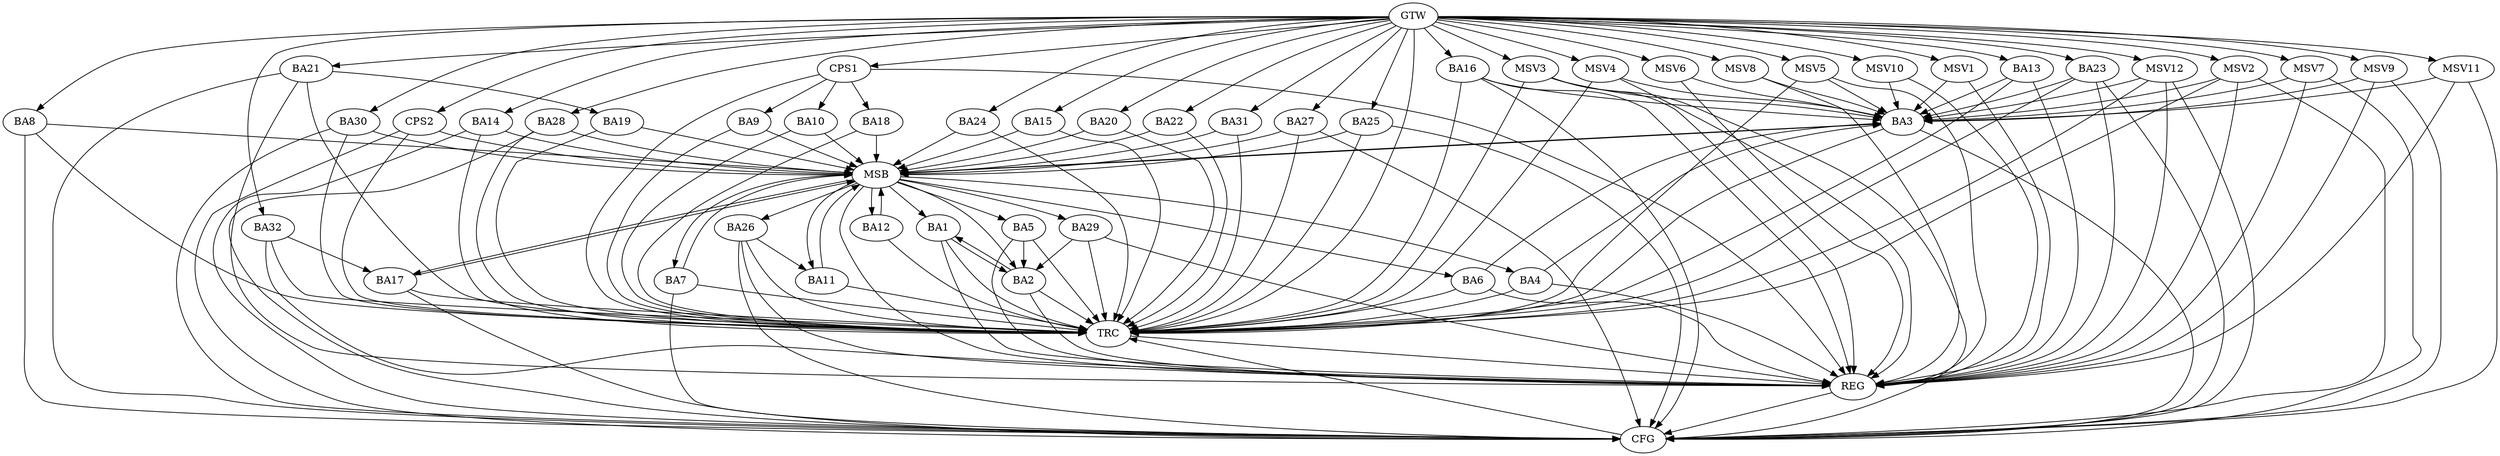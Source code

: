 strict digraph G {
  BA1 [ label="BA1" ];
  BA2 [ label="BA2" ];
  BA3 [ label="BA3" ];
  BA4 [ label="BA4" ];
  BA5 [ label="BA5" ];
  BA6 [ label="BA6" ];
  BA7 [ label="BA7" ];
  BA8 [ label="BA8" ];
  BA9 [ label="BA9" ];
  BA10 [ label="BA10" ];
  BA11 [ label="BA11" ];
  BA12 [ label="BA12" ];
  BA13 [ label="BA13" ];
  BA14 [ label="BA14" ];
  BA15 [ label="BA15" ];
  BA16 [ label="BA16" ];
  BA17 [ label="BA17" ];
  BA18 [ label="BA18" ];
  BA19 [ label="BA19" ];
  BA20 [ label="BA20" ];
  BA21 [ label="BA21" ];
  BA22 [ label="BA22" ];
  BA23 [ label="BA23" ];
  BA24 [ label="BA24" ];
  BA25 [ label="BA25" ];
  BA26 [ label="BA26" ];
  BA27 [ label="BA27" ];
  BA28 [ label="BA28" ];
  BA29 [ label="BA29" ];
  BA30 [ label="BA30" ];
  BA31 [ label="BA31" ];
  BA32 [ label="BA32" ];
  CPS1 [ label="CPS1" ];
  CPS2 [ label="CPS2" ];
  GTW [ label="GTW" ];
  REG [ label="REG" ];
  MSB [ label="MSB" ];
  CFG [ label="CFG" ];
  TRC [ label="TRC" ];
  MSV1 [ label="MSV1" ];
  MSV2 [ label="MSV2" ];
  MSV3 [ label="MSV3" ];
  MSV4 [ label="MSV4" ];
  MSV5 [ label="MSV5" ];
  MSV6 [ label="MSV6" ];
  MSV7 [ label="MSV7" ];
  MSV8 [ label="MSV8" ];
  MSV9 [ label="MSV9" ];
  MSV10 [ label="MSV10" ];
  MSV11 [ label="MSV11" ];
  MSV12 [ label="MSV12" ];
  BA1 -> BA2;
  BA2 -> BA1;
  BA4 -> BA3;
  BA5 -> BA2;
  BA6 -> BA3;
  BA13 -> BA3;
  BA16 -> BA3;
  BA21 -> BA19;
  BA23 -> BA3;
  BA26 -> BA11;
  BA29 -> BA2;
  BA32 -> BA17;
  CPS1 -> BA18;
  CPS1 -> BA9;
  CPS1 -> BA10;
  GTW -> BA8;
  GTW -> BA13;
  GTW -> BA14;
  GTW -> BA15;
  GTW -> BA16;
  GTW -> BA20;
  GTW -> BA21;
  GTW -> BA22;
  GTW -> BA23;
  GTW -> BA24;
  GTW -> BA25;
  GTW -> BA27;
  GTW -> BA28;
  GTW -> BA30;
  GTW -> BA31;
  GTW -> BA32;
  GTW -> CPS1;
  GTW -> CPS2;
  BA1 -> REG;
  BA2 -> REG;
  BA4 -> REG;
  BA5 -> REG;
  BA6 -> REG;
  BA13 -> REG;
  BA16 -> REG;
  BA21 -> REG;
  BA23 -> REG;
  BA26 -> REG;
  BA29 -> REG;
  BA32 -> REG;
  CPS1 -> REG;
  BA3 -> MSB;
  MSB -> BA2;
  MSB -> REG;
  BA7 -> MSB;
  MSB -> BA1;
  BA8 -> MSB;
  MSB -> BA3;
  BA9 -> MSB;
  BA10 -> MSB;
  MSB -> BA5;
  BA11 -> MSB;
  BA12 -> MSB;
  BA14 -> MSB;
  MSB -> BA4;
  BA15 -> MSB;
  BA17 -> MSB;
  BA18 -> MSB;
  BA19 -> MSB;
  MSB -> BA11;
  BA20 -> MSB;
  MSB -> BA17;
  BA22 -> MSB;
  MSB -> BA6;
  BA24 -> MSB;
  BA25 -> MSB;
  BA27 -> MSB;
  BA28 -> MSB;
  BA30 -> MSB;
  MSB -> BA26;
  BA31 -> MSB;
  CPS2 -> MSB;
  MSB -> BA7;
  MSB -> BA29;
  MSB -> BA12;
  BA14 -> CFG;
  BA7 -> CFG;
  BA17 -> CFG;
  BA16 -> CFG;
  BA8 -> CFG;
  BA23 -> CFG;
  BA27 -> CFG;
  BA26 -> CFG;
  BA25 -> CFG;
  CPS2 -> CFG;
  BA28 -> CFG;
  BA21 -> CFG;
  BA3 -> CFG;
  BA30 -> CFG;
  REG -> CFG;
  BA1 -> TRC;
  BA2 -> TRC;
  BA3 -> TRC;
  BA4 -> TRC;
  BA5 -> TRC;
  BA6 -> TRC;
  BA7 -> TRC;
  BA8 -> TRC;
  BA9 -> TRC;
  BA10 -> TRC;
  BA11 -> TRC;
  BA12 -> TRC;
  BA13 -> TRC;
  BA14 -> TRC;
  BA15 -> TRC;
  BA16 -> TRC;
  BA17 -> TRC;
  BA18 -> TRC;
  BA19 -> TRC;
  BA20 -> TRC;
  BA21 -> TRC;
  BA22 -> TRC;
  BA23 -> TRC;
  BA24 -> TRC;
  BA25 -> TRC;
  BA26 -> TRC;
  BA27 -> TRC;
  BA28 -> TRC;
  BA29 -> TRC;
  BA30 -> TRC;
  BA31 -> TRC;
  BA32 -> TRC;
  CPS1 -> TRC;
  CPS2 -> TRC;
  GTW -> TRC;
  CFG -> TRC;
  TRC -> REG;
  MSV1 -> BA3;
  GTW -> MSV1;
  MSV1 -> REG;
  MSV2 -> BA3;
  MSV3 -> BA3;
  GTW -> MSV2;
  MSV2 -> REG;
  MSV2 -> TRC;
  MSV2 -> CFG;
  GTW -> MSV3;
  MSV3 -> REG;
  MSV3 -> TRC;
  MSV3 -> CFG;
  MSV4 -> BA3;
  GTW -> MSV4;
  MSV4 -> REG;
  MSV4 -> TRC;
  MSV5 -> BA3;
  MSV6 -> BA3;
  GTW -> MSV5;
  MSV5 -> REG;
  MSV5 -> TRC;
  GTW -> MSV6;
  MSV6 -> REG;
  MSV7 -> BA3;
  GTW -> MSV7;
  MSV7 -> REG;
  MSV7 -> CFG;
  MSV8 -> BA3;
  GTW -> MSV8;
  MSV8 -> REG;
  MSV9 -> BA3;
  GTW -> MSV9;
  MSV9 -> REG;
  MSV9 -> CFG;
  MSV10 -> BA3;
  MSV11 -> BA3;
  GTW -> MSV10;
  MSV10 -> REG;
  GTW -> MSV11;
  MSV11 -> REG;
  MSV11 -> CFG;
  MSV12 -> BA3;
  GTW -> MSV12;
  MSV12 -> REG;
  MSV12 -> TRC;
  MSV12 -> CFG;
}
